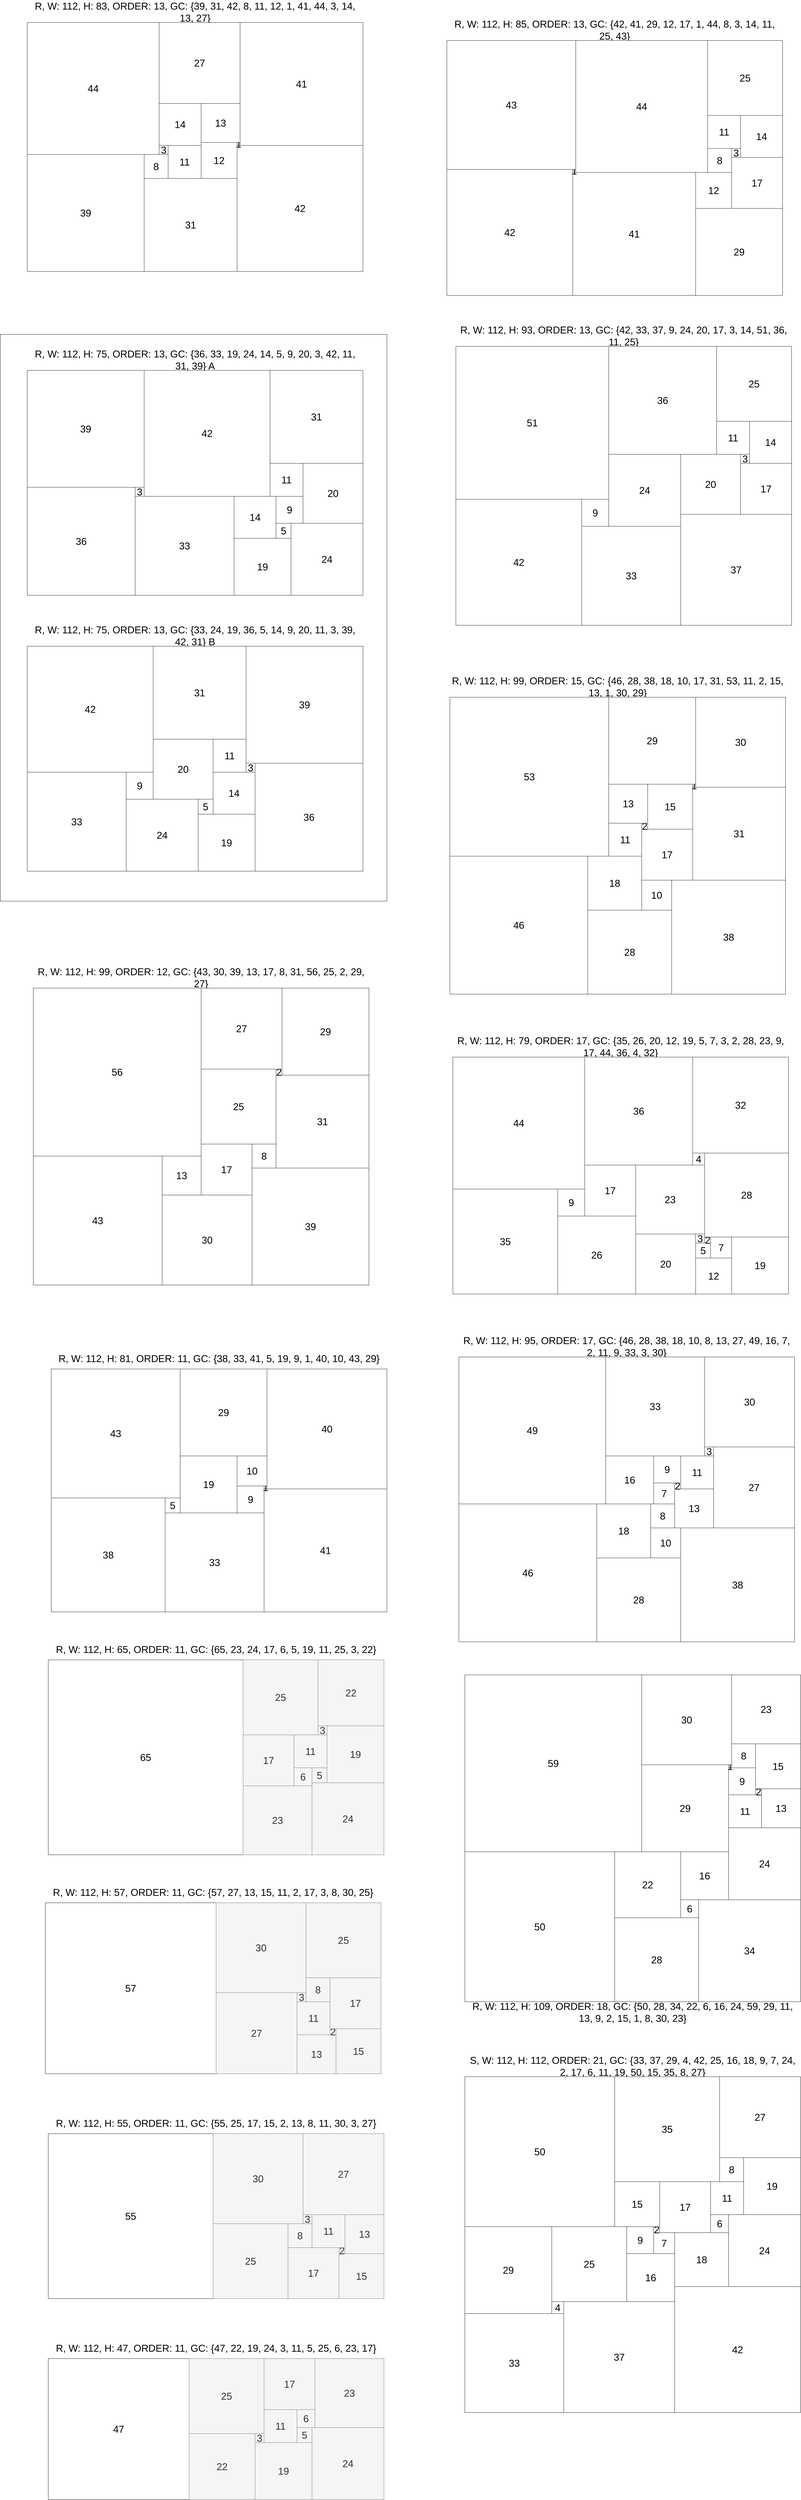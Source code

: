 <mxfile version="21.2.1" type="device">
  <diagram name="Page-1" id="H1nZVYqxkzLZFgEqRADx">
    <mxGraphModel dx="-5260" dy="31300" grid="1" gridSize="10" guides="1" tooltips="1" connect="1" arrows="1" fold="1" page="1" pageScale="1" pageWidth="850" pageHeight="1100" math="0" shadow="0">
      <root>
        <mxCell id="0" />
        <mxCell id="1" parent="0" />
        <mxCell id="AsBp8XiL8Dx4Y6rQVwFH-1273" value="R, W: 112, H: 47, ORDER: 11, GC: {47, 22, 19, 24, 3, 11, 5, 25, 6, 23, 17} " style="text;html=1;strokeColor=none;fillColor=none;align=center;verticalAlign=middle;whiteSpace=wrap;rounded=0;fontSize=33;flipV=1;" parent="1" vertex="1">
          <mxGeometry x="25780" y="-1050" width="1120" height="30" as="geometry" />
        </mxCell>
        <mxCell id="AsBp8XiL8Dx4Y6rQVwFH-1381" value="R, W: 112, H: 55, ORDER: 11, GC: {55, 25, 17, 15, 2, 13, 8, 11, 30, 3, 27} " style="text;html=1;strokeColor=none;fillColor=none;align=center;verticalAlign=middle;whiteSpace=wrap;rounded=0;fontSize=33;flipV=1;" parent="1" vertex="1">
          <mxGeometry x="25780" y="-1800" width="1120" height="30" as="geometry" />
        </mxCell>
        <mxCell id="AsBp8XiL8Dx4Y6rQVwFH-1489" value="R, W: 112, H: 57, ORDER: 11, GC: {57, 27, 13, 15, 11, 2, 17, 3, 8, 30, 25} " style="text;html=1;strokeColor=none;fillColor=none;align=center;verticalAlign=middle;whiteSpace=wrap;rounded=0;fontSize=33;flipV=1;" parent="1" vertex="1">
          <mxGeometry x="25770" y="-2570" width="1120" height="30" as="geometry" />
        </mxCell>
        <mxCell id="AsBp8XiL8Dx4Y6rQVwFH-1573" value="R, W: 112, H: 65, ORDER: 11, GC: {65, 23, 24, 17, 6, 5, 19, 11, 25, 3, 22} " style="text;html=1;strokeColor=none;fillColor=none;align=center;verticalAlign=middle;whiteSpace=wrap;rounded=0;fontSize=33;flipV=1;" parent="1" vertex="1">
          <mxGeometry x="25780" y="-3380" width="1120" height="30" as="geometry" />
        </mxCell>
        <mxCell id="AsBp8XiL8Dx4Y6rQVwFH-1609" value="R, W: 112, H: 81, ORDER: 11, GC: {38, 33, 41, 5, 19, 9, 1, 40, 10, 43, 29} " style="text;html=1;strokeColor=none;fillColor=none;align=center;verticalAlign=middle;whiteSpace=wrap;rounded=0;fontSize=33;flipV=1;" parent="1" vertex="1">
          <mxGeometry x="25790" y="-4350" width="1120" height="30" as="geometry" />
        </mxCell>
        <mxCell id="AsBp8XiL8Dx4Y6rQVwFH-1891" value="R, W: 112, H: 99, ORDER: 12, GC: {43, 30, 39, 13, 17, 8, 31, 56, 25, 2, 29, 27} " style="text;html=1;strokeColor=none;fillColor=none;align=center;verticalAlign=middle;whiteSpace=wrap;rounded=0;fontSize=33;flipV=1;" parent="1" vertex="1">
          <mxGeometry x="25730" y="-5620" width="1120" height="30" as="geometry" />
        </mxCell>
        <mxCell id="AsBp8XiL8Dx4Y6rQVwFH-2489" value="R, W: 112, H: 75, ORDER: 13, GC: {33, 24, 19, 36, 5, 14, 9, 20, 11, 3, 39, 42, 31} B" style="text;html=1;strokeColor=none;fillColor=none;align=center;verticalAlign=middle;whiteSpace=wrap;rounded=0;fontSize=33;flipV=1;" parent="1" vertex="1">
          <mxGeometry x="25710" y="-6760" width="1120" height="30" as="geometry" />
        </mxCell>
        <mxCell id="AsBp8XiL8Dx4Y6rQVwFH-2517" value="R, W: 112, H: 75, ORDER: 13, GC: {36, 33, 19, 24, 14, 5, 9, 20, 3, 42, 11, 31, 39} A" style="text;html=1;strokeColor=none;fillColor=none;align=center;verticalAlign=middle;whiteSpace=wrap;rounded=0;fontSize=33;flipV=1;" parent="1" vertex="1">
          <mxGeometry x="25710" y="-7680" width="1120" height="30" as="geometry" />
        </mxCell>
        <mxCell id="AsBp8XiL8Dx4Y6rQVwFH-2573" value="R, W: 112, H: 83, ORDER: 13, GC: {39, 31, 42, 8, 11, 12, 1, 41, 44, 3, 14, 13, 27} " style="text;html=1;strokeColor=none;fillColor=none;align=center;verticalAlign=middle;whiteSpace=wrap;rounded=0;fontSize=33;flipV=1;" parent="1" vertex="1">
          <mxGeometry x="25710" y="-8840" width="1120" height="30" as="geometry" />
        </mxCell>
        <mxCell id="AsBp8XiL8Dx4Y6rQVwFH-2657" value="R, W: 112, H: 85, ORDER: 13, GC: {42, 41, 29, 12, 17, 1, 44, 8, 3, 14, 11, 25, 43} " style="text;html=1;strokeColor=none;fillColor=none;align=center;verticalAlign=middle;whiteSpace=wrap;rounded=0;fontSize=33;flipV=1;" parent="1" vertex="1">
          <mxGeometry x="27110" y="-8780" width="1120" height="30" as="geometry" />
        </mxCell>
        <mxCell id="AsBp8XiL8Dx4Y6rQVwFH-2713" value="R, W: 112, H: 93, ORDER: 13, GC: {42, 33, 37, 9, 24, 20, 17, 3, 14, 51, 36, 11, 25} " style="text;html=1;strokeColor=none;fillColor=none;align=center;verticalAlign=middle;whiteSpace=wrap;rounded=0;fontSize=33;flipV=1;" parent="1" vertex="1">
          <mxGeometry x="27140" y="-7760" width="1120" height="30" as="geometry" />
        </mxCell>
        <mxCell id="AsBp8XiL8Dx4Y6rQVwFH-3601" value="R, W: 112, H: 99, ORDER: 15, GC: {46, 28, 38, 18, 10, 17, 31, 53, 11, 2, 15, 13, 1, 30, 29} " style="text;html=1;strokeColor=none;fillColor=none;align=center;verticalAlign=middle;whiteSpace=wrap;rounded=0;fontSize=33;flipV=1;" parent="1" vertex="1">
          <mxGeometry x="27120" y="-6590" width="1120" height="30" as="geometry" />
        </mxCell>
        <mxCell id="AsBp8XiL8Dx4Y6rQVwFH-5825" value="R, W: 112, H: 79, ORDER: 17, GC: {35, 26, 20, 12, 19, 5, 7, 3, 2, 28, 23, 9, 17, 44, 36, 4, 32} " style="text;html=1;strokeColor=none;fillColor=none;align=center;verticalAlign=middle;whiteSpace=wrap;rounded=0;fontSize=33;flipV=1;" parent="1" vertex="1">
          <mxGeometry x="27130" y="-5390" width="1120" height="30" as="geometry" />
        </mxCell>
        <mxCell id="AsBp8XiL8Dx4Y6rQVwFH-5897" value="R, W: 112, H: 95, ORDER: 17, GC: {46, 28, 38, 18, 10, 8, 13, 27, 49, 16, 7, 2, 11, 9, 33, 3, 30} " style="text;html=1;strokeColor=none;fillColor=none;align=center;verticalAlign=middle;whiteSpace=wrap;rounded=0;fontSize=33;flipV=1;" parent="1" vertex="1">
          <mxGeometry x="27150" y="-4390" width="1120" height="30" as="geometry" />
        </mxCell>
        <mxCell id="AsBp8XiL8Dx4Y6rQVwFH-22779" value="S, W: 112, H: 112, ORDER: 21, GC: {33, 37, 29, 4, 42, 25, 16, 18, 9, 7, 24, 2, 17, 6, 11, 19, 50, 15, 35, 8, 27} " style="text;html=1;strokeColor=none;fillColor=none;align=center;verticalAlign=middle;whiteSpace=wrap;rounded=0;fontSize=33;flipV=1;" parent="1" vertex="1">
          <mxGeometry x="27170" y="-1990" width="1120" height="30" as="geometry" />
        </mxCell>
        <mxCell id="ea-bZZUWoCOGceE9sefl-1" value="" style="group;fontSize=33;flipV=1;" parent="1" vertex="1" connectable="0">
          <mxGeometry x="27170" y="-1940" width="1120" height="1120" as="geometry" />
        </mxCell>
        <mxCell id="761dnnyQ54j-Cl0NHfQN-22780" value="33" style="rounded=0;whiteSpace=wrap;html=1;fontSize=33;" parent="ea-bZZUWoCOGceE9sefl-1" vertex="1">
          <mxGeometry y="790" width="330" height="330" as="geometry" />
        </mxCell>
        <mxCell id="761dnnyQ54j-Cl0NHfQN-22781" value="37" style="rounded=0;whiteSpace=wrap;html=1;fontSize=33;" parent="ea-bZZUWoCOGceE9sefl-1" vertex="1">
          <mxGeometry x="330" y="750" width="370" height="370" as="geometry" />
        </mxCell>
        <mxCell id="761dnnyQ54j-Cl0NHfQN-22782" value="29" style="rounded=0;whiteSpace=wrap;html=1;fontSize=33;" parent="ea-bZZUWoCOGceE9sefl-1" vertex="1">
          <mxGeometry y="500" width="290" height="290" as="geometry" />
        </mxCell>
        <mxCell id="761dnnyQ54j-Cl0NHfQN-22783" value="4" style="rounded=0;whiteSpace=wrap;html=1;fontSize=33;" parent="ea-bZZUWoCOGceE9sefl-1" vertex="1">
          <mxGeometry x="290" y="750" width="40" height="40" as="geometry" />
        </mxCell>
        <mxCell id="761dnnyQ54j-Cl0NHfQN-22784" value="42" style="rounded=0;whiteSpace=wrap;html=1;fontSize=33;" parent="ea-bZZUWoCOGceE9sefl-1" vertex="1">
          <mxGeometry x="700" y="700" width="420" height="420" as="geometry" />
        </mxCell>
        <mxCell id="761dnnyQ54j-Cl0NHfQN-22785" value="25" style="rounded=0;whiteSpace=wrap;html=1;fontSize=33;" parent="ea-bZZUWoCOGceE9sefl-1" vertex="1">
          <mxGeometry x="290" y="500" width="250" height="250" as="geometry" />
        </mxCell>
        <mxCell id="761dnnyQ54j-Cl0NHfQN-22786" value="16" style="rounded=0;whiteSpace=wrap;html=1;fontSize=33;" parent="ea-bZZUWoCOGceE9sefl-1" vertex="1">
          <mxGeometry x="540" y="590" width="160" height="160" as="geometry" />
        </mxCell>
        <mxCell id="761dnnyQ54j-Cl0NHfQN-22787" value="18" style="rounded=0;whiteSpace=wrap;html=1;fontSize=33;" parent="ea-bZZUWoCOGceE9sefl-1" vertex="1">
          <mxGeometry x="700" y="520" width="180" height="180" as="geometry" />
        </mxCell>
        <mxCell id="761dnnyQ54j-Cl0NHfQN-22788" value="9" style="rounded=0;whiteSpace=wrap;html=1;fontSize=33;" parent="ea-bZZUWoCOGceE9sefl-1" vertex="1">
          <mxGeometry x="540" y="500" width="90" height="90" as="geometry" />
        </mxCell>
        <mxCell id="761dnnyQ54j-Cl0NHfQN-22789" value="7" style="rounded=0;whiteSpace=wrap;html=1;fontSize=33;" parent="ea-bZZUWoCOGceE9sefl-1" vertex="1">
          <mxGeometry x="630" y="520" width="70" height="70" as="geometry" />
        </mxCell>
        <mxCell id="761dnnyQ54j-Cl0NHfQN-22790" value="24" style="rounded=0;whiteSpace=wrap;html=1;fontSize=33;" parent="ea-bZZUWoCOGceE9sefl-1" vertex="1">
          <mxGeometry x="880" y="460" width="240" height="240" as="geometry" />
        </mxCell>
        <mxCell id="761dnnyQ54j-Cl0NHfQN-22791" value="2" style="rounded=0;whiteSpace=wrap;html=1;fontSize=33;" parent="ea-bZZUWoCOGceE9sefl-1" vertex="1">
          <mxGeometry x="630" y="500" width="20" height="20" as="geometry" />
        </mxCell>
        <mxCell id="761dnnyQ54j-Cl0NHfQN-22792" value="17" style="rounded=0;whiteSpace=wrap;html=1;fontSize=33;" parent="ea-bZZUWoCOGceE9sefl-1" vertex="1">
          <mxGeometry x="650" y="350" width="170" height="170" as="geometry" />
        </mxCell>
        <mxCell id="761dnnyQ54j-Cl0NHfQN-22793" value="6" style="rounded=0;whiteSpace=wrap;html=1;fontSize=33;" parent="ea-bZZUWoCOGceE9sefl-1" vertex="1">
          <mxGeometry x="820" y="460" width="60" height="60" as="geometry" />
        </mxCell>
        <mxCell id="761dnnyQ54j-Cl0NHfQN-22794" value="11" style="rounded=0;whiteSpace=wrap;html=1;fontSize=33;" parent="ea-bZZUWoCOGceE9sefl-1" vertex="1">
          <mxGeometry x="820" y="350" width="110" height="110" as="geometry" />
        </mxCell>
        <mxCell id="761dnnyQ54j-Cl0NHfQN-22795" value="19" style="rounded=0;whiteSpace=wrap;html=1;fontSize=33;" parent="ea-bZZUWoCOGceE9sefl-1" vertex="1">
          <mxGeometry x="930" y="270" width="190" height="190" as="geometry" />
        </mxCell>
        <mxCell id="761dnnyQ54j-Cl0NHfQN-22796" value="50" style="rounded=0;whiteSpace=wrap;html=1;fontSize=33;" parent="ea-bZZUWoCOGceE9sefl-1" vertex="1">
          <mxGeometry width="500" height="500" as="geometry" />
        </mxCell>
        <mxCell id="761dnnyQ54j-Cl0NHfQN-22797" value="15" style="rounded=0;whiteSpace=wrap;html=1;fontSize=33;" parent="ea-bZZUWoCOGceE9sefl-1" vertex="1">
          <mxGeometry x="500" y="350" width="150" height="150" as="geometry" />
        </mxCell>
        <mxCell id="761dnnyQ54j-Cl0NHfQN-22798" value="35" style="rounded=0;whiteSpace=wrap;html=1;fontSize=33;" parent="ea-bZZUWoCOGceE9sefl-1" vertex="1">
          <mxGeometry x="500" width="350" height="350" as="geometry" />
        </mxCell>
        <mxCell id="761dnnyQ54j-Cl0NHfQN-22799" value="8" style="rounded=0;whiteSpace=wrap;html=1;fontSize=33;" parent="ea-bZZUWoCOGceE9sefl-1" vertex="1">
          <mxGeometry x="850" y="270" width="80" height="80" as="geometry" />
        </mxCell>
        <mxCell id="761dnnyQ54j-Cl0NHfQN-22800" value="27" style="rounded=0;whiteSpace=wrap;html=1;fontSize=33;" parent="ea-bZZUWoCOGceE9sefl-1" vertex="1">
          <mxGeometry x="850" width="270" height="270" as="geometry" />
        </mxCell>
        <mxCell id="ea-bZZUWoCOGceE9sefl-2" value="" style="group;fontSize=33;flipV=1;" parent="1" vertex="1" connectable="0">
          <mxGeometry x="27170" y="-3280" width="1120" height="1140" as="geometry" />
        </mxCell>
        <mxCell id="AsBp8XiL8Dx4Y6rQVwFH-7439" value="R, W: 112, H: 109, ORDER: 18, GC: {50, 28, 34, 22, 6, 16, 24, 59, 29, 11, 13, 9, 2, 15, 1, 8, 30, 23} " style="text;html=1;strokeColor=none;fillColor=none;align=center;verticalAlign=middle;whiteSpace=wrap;rounded=0;fontSize=33;" parent="ea-bZZUWoCOGceE9sefl-2" vertex="1">
          <mxGeometry y="1110" width="1120" height="30" as="geometry" />
        </mxCell>
        <mxCell id="761dnnyQ54j-Cl0NHfQN-7440" value="50" style="rounded=0;whiteSpace=wrap;html=1;fontSize=33;" parent="ea-bZZUWoCOGceE9sefl-2" vertex="1">
          <mxGeometry y="590" width="500" height="500" as="geometry" />
        </mxCell>
        <mxCell id="761dnnyQ54j-Cl0NHfQN-7441" value="28" style="rounded=0;whiteSpace=wrap;html=1;fontSize=33;" parent="ea-bZZUWoCOGceE9sefl-2" vertex="1">
          <mxGeometry x="500" y="810" width="280" height="280" as="geometry" />
        </mxCell>
        <mxCell id="761dnnyQ54j-Cl0NHfQN-7442" value="34" style="rounded=0;whiteSpace=wrap;html=1;fontSize=33;" parent="ea-bZZUWoCOGceE9sefl-2" vertex="1">
          <mxGeometry x="780" y="750" width="340" height="340" as="geometry" />
        </mxCell>
        <mxCell id="761dnnyQ54j-Cl0NHfQN-7443" value="22" style="rounded=0;whiteSpace=wrap;html=1;fontSize=33;" parent="ea-bZZUWoCOGceE9sefl-2" vertex="1">
          <mxGeometry x="500" y="590" width="220" height="220" as="geometry" />
        </mxCell>
        <mxCell id="761dnnyQ54j-Cl0NHfQN-7444" value="6" style="rounded=0;whiteSpace=wrap;html=1;fontSize=33;" parent="ea-bZZUWoCOGceE9sefl-2" vertex="1">
          <mxGeometry x="720" y="750" width="60" height="60" as="geometry" />
        </mxCell>
        <mxCell id="761dnnyQ54j-Cl0NHfQN-7445" value="16" style="rounded=0;whiteSpace=wrap;html=1;fontSize=33;" parent="ea-bZZUWoCOGceE9sefl-2" vertex="1">
          <mxGeometry x="720" y="590" width="160" height="160" as="geometry" />
        </mxCell>
        <mxCell id="761dnnyQ54j-Cl0NHfQN-7446" value="24" style="rounded=0;whiteSpace=wrap;html=1;fontSize=33;" parent="ea-bZZUWoCOGceE9sefl-2" vertex="1">
          <mxGeometry x="880" y="510" width="240" height="240" as="geometry" />
        </mxCell>
        <mxCell id="761dnnyQ54j-Cl0NHfQN-7447" value="59" style="rounded=0;whiteSpace=wrap;html=1;fontSize=33;" parent="ea-bZZUWoCOGceE9sefl-2" vertex="1">
          <mxGeometry width="590" height="590" as="geometry" />
        </mxCell>
        <mxCell id="761dnnyQ54j-Cl0NHfQN-7448" value="29" style="rounded=0;whiteSpace=wrap;html=1;fontSize=33;" parent="ea-bZZUWoCOGceE9sefl-2" vertex="1">
          <mxGeometry x="590" y="300" width="290" height="290" as="geometry" />
        </mxCell>
        <mxCell id="761dnnyQ54j-Cl0NHfQN-7449" value="11" style="rounded=0;whiteSpace=wrap;html=1;fontSize=33;" parent="ea-bZZUWoCOGceE9sefl-2" vertex="1">
          <mxGeometry x="880" y="400" width="110" height="110" as="geometry" />
        </mxCell>
        <mxCell id="761dnnyQ54j-Cl0NHfQN-7450" value="13" style="rounded=0;whiteSpace=wrap;html=1;fontSize=33;" parent="ea-bZZUWoCOGceE9sefl-2" vertex="1">
          <mxGeometry x="990" y="380" width="130" height="130" as="geometry" />
        </mxCell>
        <mxCell id="761dnnyQ54j-Cl0NHfQN-7451" value="9" style="rounded=0;whiteSpace=wrap;html=1;fontSize=33;" parent="ea-bZZUWoCOGceE9sefl-2" vertex="1">
          <mxGeometry x="880" y="310" width="90" height="90" as="geometry" />
        </mxCell>
        <mxCell id="761dnnyQ54j-Cl0NHfQN-7452" value="2" style="rounded=0;whiteSpace=wrap;html=1;fontSize=33;" parent="ea-bZZUWoCOGceE9sefl-2" vertex="1">
          <mxGeometry x="970" y="380" width="20" height="20" as="geometry" />
        </mxCell>
        <mxCell id="761dnnyQ54j-Cl0NHfQN-7453" value="15" style="rounded=0;whiteSpace=wrap;html=1;fontSize=33;" parent="ea-bZZUWoCOGceE9sefl-2" vertex="1">
          <mxGeometry x="970" y="230" width="150" height="150" as="geometry" />
        </mxCell>
        <mxCell id="761dnnyQ54j-Cl0NHfQN-7454" value="1" style="rounded=0;whiteSpace=wrap;html=1;fontSize=33;" parent="ea-bZZUWoCOGceE9sefl-2" vertex="1">
          <mxGeometry x="880" y="300" width="10" height="10" as="geometry" />
        </mxCell>
        <mxCell id="761dnnyQ54j-Cl0NHfQN-7455" value="8" style="rounded=0;whiteSpace=wrap;html=1;fontSize=33;" parent="ea-bZZUWoCOGceE9sefl-2" vertex="1">
          <mxGeometry x="890" y="230" width="80" height="80" as="geometry" />
        </mxCell>
        <mxCell id="761dnnyQ54j-Cl0NHfQN-7456" value="30" style="rounded=0;whiteSpace=wrap;html=1;fontSize=33;" parent="ea-bZZUWoCOGceE9sefl-2" vertex="1">
          <mxGeometry x="590" width="300" height="300" as="geometry" />
        </mxCell>
        <mxCell id="761dnnyQ54j-Cl0NHfQN-7457" value="23" style="rounded=0;whiteSpace=wrap;html=1;fontSize=33;" parent="ea-bZZUWoCOGceE9sefl-2" vertex="1">
          <mxGeometry x="890" width="230" height="230" as="geometry" />
        </mxCell>
        <mxCell id="ea-bZZUWoCOGceE9sefl-3" value="" style="group;fontSize=33;flipV=1;" parent="1" vertex="1" connectable="0">
          <mxGeometry x="27150" y="-4340" width="1120" height="950" as="geometry" />
        </mxCell>
        <mxCell id="761dnnyQ54j-Cl0NHfQN-5898" value="46" style="rounded=0;whiteSpace=wrap;html=1;fontSize=33;" parent="ea-bZZUWoCOGceE9sefl-3" vertex="1">
          <mxGeometry y="490" width="460" height="460" as="geometry" />
        </mxCell>
        <mxCell id="761dnnyQ54j-Cl0NHfQN-5899" value="28" style="rounded=0;whiteSpace=wrap;html=1;fontSize=33;" parent="ea-bZZUWoCOGceE9sefl-3" vertex="1">
          <mxGeometry x="460" y="670" width="280" height="280" as="geometry" />
        </mxCell>
        <mxCell id="761dnnyQ54j-Cl0NHfQN-5900" value="38" style="rounded=0;whiteSpace=wrap;html=1;fontSize=33;" parent="ea-bZZUWoCOGceE9sefl-3" vertex="1">
          <mxGeometry x="740" y="570" width="380" height="380" as="geometry" />
        </mxCell>
        <mxCell id="761dnnyQ54j-Cl0NHfQN-5901" value="18" style="rounded=0;whiteSpace=wrap;html=1;fontSize=33;" parent="ea-bZZUWoCOGceE9sefl-3" vertex="1">
          <mxGeometry x="460" y="490" width="180" height="180" as="geometry" />
        </mxCell>
        <mxCell id="761dnnyQ54j-Cl0NHfQN-5902" value="10" style="rounded=0;whiteSpace=wrap;html=1;fontSize=33;" parent="ea-bZZUWoCOGceE9sefl-3" vertex="1">
          <mxGeometry x="640" y="570" width="100" height="100" as="geometry" />
        </mxCell>
        <mxCell id="761dnnyQ54j-Cl0NHfQN-5903" value="8" style="rounded=0;whiteSpace=wrap;html=1;fontSize=33;" parent="ea-bZZUWoCOGceE9sefl-3" vertex="1">
          <mxGeometry x="640" y="490" width="80" height="80" as="geometry" />
        </mxCell>
        <mxCell id="761dnnyQ54j-Cl0NHfQN-5904" value="13" style="rounded=0;whiteSpace=wrap;html=1;fontSize=33;" parent="ea-bZZUWoCOGceE9sefl-3" vertex="1">
          <mxGeometry x="720" y="440" width="130" height="130" as="geometry" />
        </mxCell>
        <mxCell id="761dnnyQ54j-Cl0NHfQN-5905" value="27" style="rounded=0;whiteSpace=wrap;html=1;fontSize=33;" parent="ea-bZZUWoCOGceE9sefl-3" vertex="1">
          <mxGeometry x="850" y="300" width="270" height="270" as="geometry" />
        </mxCell>
        <mxCell id="761dnnyQ54j-Cl0NHfQN-5906" value="49" style="rounded=0;whiteSpace=wrap;html=1;fontSize=33;" parent="ea-bZZUWoCOGceE9sefl-3" vertex="1">
          <mxGeometry width="490" height="490" as="geometry" />
        </mxCell>
        <mxCell id="761dnnyQ54j-Cl0NHfQN-5907" value="16" style="rounded=0;whiteSpace=wrap;html=1;fontSize=33;" parent="ea-bZZUWoCOGceE9sefl-3" vertex="1">
          <mxGeometry x="490" y="330" width="160" height="160" as="geometry" />
        </mxCell>
        <mxCell id="761dnnyQ54j-Cl0NHfQN-5908" value="7" style="rounded=0;whiteSpace=wrap;html=1;fontSize=33;" parent="ea-bZZUWoCOGceE9sefl-3" vertex="1">
          <mxGeometry x="650" y="420" width="70" height="70" as="geometry" />
        </mxCell>
        <mxCell id="761dnnyQ54j-Cl0NHfQN-5909" value="2" style="rounded=0;whiteSpace=wrap;html=1;fontSize=33;" parent="ea-bZZUWoCOGceE9sefl-3" vertex="1">
          <mxGeometry x="720" y="420" width="20" height="20" as="geometry" />
        </mxCell>
        <mxCell id="761dnnyQ54j-Cl0NHfQN-5910" value="11" style="rounded=0;whiteSpace=wrap;html=1;fontSize=33;" parent="ea-bZZUWoCOGceE9sefl-3" vertex="1">
          <mxGeometry x="740" y="330" width="110" height="110" as="geometry" />
        </mxCell>
        <mxCell id="761dnnyQ54j-Cl0NHfQN-5911" value="9" style="rounded=0;whiteSpace=wrap;html=1;fontSize=33;" parent="ea-bZZUWoCOGceE9sefl-3" vertex="1">
          <mxGeometry x="650" y="330" width="90" height="90" as="geometry" />
        </mxCell>
        <mxCell id="761dnnyQ54j-Cl0NHfQN-5912" value="33" style="rounded=0;whiteSpace=wrap;html=1;fontSize=33;" parent="ea-bZZUWoCOGceE9sefl-3" vertex="1">
          <mxGeometry x="490" width="330" height="330" as="geometry" />
        </mxCell>
        <mxCell id="761dnnyQ54j-Cl0NHfQN-5913" value="3" style="rounded=0;whiteSpace=wrap;html=1;fontSize=33;" parent="ea-bZZUWoCOGceE9sefl-3" vertex="1">
          <mxGeometry x="820" y="300" width="30" height="30" as="geometry" />
        </mxCell>
        <mxCell id="761dnnyQ54j-Cl0NHfQN-5914" value="30" style="rounded=0;whiteSpace=wrap;html=1;fontSize=33;" parent="ea-bZZUWoCOGceE9sefl-3" vertex="1">
          <mxGeometry x="820" width="300" height="300" as="geometry" />
        </mxCell>
        <mxCell id="ea-bZZUWoCOGceE9sefl-4" value="" style="group;fontSize=33;flipV=1;" parent="1" vertex="1" connectable="0">
          <mxGeometry x="27130" y="-5340" width="1120" height="790" as="geometry" />
        </mxCell>
        <mxCell id="761dnnyQ54j-Cl0NHfQN-5826" value="35" style="rounded=0;whiteSpace=wrap;html=1;fontSize=33;" parent="ea-bZZUWoCOGceE9sefl-4" vertex="1">
          <mxGeometry y="440" width="350" height="350" as="geometry" />
        </mxCell>
        <mxCell id="761dnnyQ54j-Cl0NHfQN-5827" value="26" style="rounded=0;whiteSpace=wrap;html=1;fontSize=33;" parent="ea-bZZUWoCOGceE9sefl-4" vertex="1">
          <mxGeometry x="350" y="530" width="260" height="260" as="geometry" />
        </mxCell>
        <mxCell id="761dnnyQ54j-Cl0NHfQN-5828" value="20" style="rounded=0;whiteSpace=wrap;html=1;fontSize=33;" parent="ea-bZZUWoCOGceE9sefl-4" vertex="1">
          <mxGeometry x="610" y="590" width="200" height="200" as="geometry" />
        </mxCell>
        <mxCell id="761dnnyQ54j-Cl0NHfQN-5829" value="12" style="rounded=0;whiteSpace=wrap;html=1;fontSize=33;" parent="ea-bZZUWoCOGceE9sefl-4" vertex="1">
          <mxGeometry x="810" y="670" width="120" height="120" as="geometry" />
        </mxCell>
        <mxCell id="761dnnyQ54j-Cl0NHfQN-5830" value="19" style="rounded=0;whiteSpace=wrap;html=1;fontSize=33;" parent="ea-bZZUWoCOGceE9sefl-4" vertex="1">
          <mxGeometry x="930" y="600" width="190" height="190" as="geometry" />
        </mxCell>
        <mxCell id="761dnnyQ54j-Cl0NHfQN-5831" value="5" style="rounded=0;whiteSpace=wrap;html=1;fontSize=33;" parent="ea-bZZUWoCOGceE9sefl-4" vertex="1">
          <mxGeometry x="810" y="620" width="50" height="50" as="geometry" />
        </mxCell>
        <mxCell id="761dnnyQ54j-Cl0NHfQN-5832" value="7" style="rounded=0;whiteSpace=wrap;html=1;fontSize=33;" parent="ea-bZZUWoCOGceE9sefl-4" vertex="1">
          <mxGeometry x="860" y="600" width="70" height="70" as="geometry" />
        </mxCell>
        <mxCell id="761dnnyQ54j-Cl0NHfQN-5833" value="3" style="rounded=0;whiteSpace=wrap;html=1;fontSize=33;" parent="ea-bZZUWoCOGceE9sefl-4" vertex="1">
          <mxGeometry x="810" y="590" width="30" height="30" as="geometry" />
        </mxCell>
        <mxCell id="761dnnyQ54j-Cl0NHfQN-5834" value="2" style="rounded=0;whiteSpace=wrap;html=1;fontSize=33;" parent="ea-bZZUWoCOGceE9sefl-4" vertex="1">
          <mxGeometry x="840" y="600" width="20" height="20" as="geometry" />
        </mxCell>
        <mxCell id="761dnnyQ54j-Cl0NHfQN-5835" value="28" style="rounded=0;whiteSpace=wrap;html=1;fontSize=33;" parent="ea-bZZUWoCOGceE9sefl-4" vertex="1">
          <mxGeometry x="840" y="320" width="280" height="280" as="geometry" />
        </mxCell>
        <mxCell id="761dnnyQ54j-Cl0NHfQN-5836" value="23" style="rounded=0;whiteSpace=wrap;html=1;fontSize=33;" parent="ea-bZZUWoCOGceE9sefl-4" vertex="1">
          <mxGeometry x="610" y="360" width="230" height="230" as="geometry" />
        </mxCell>
        <mxCell id="761dnnyQ54j-Cl0NHfQN-5837" value="9" style="rounded=0;whiteSpace=wrap;html=1;fontSize=33;" parent="ea-bZZUWoCOGceE9sefl-4" vertex="1">
          <mxGeometry x="350" y="440" width="90" height="90" as="geometry" />
        </mxCell>
        <mxCell id="761dnnyQ54j-Cl0NHfQN-5838" value="17" style="rounded=0;whiteSpace=wrap;html=1;fontSize=33;" parent="ea-bZZUWoCOGceE9sefl-4" vertex="1">
          <mxGeometry x="440" y="360" width="170" height="170" as="geometry" />
        </mxCell>
        <mxCell id="761dnnyQ54j-Cl0NHfQN-5839" value="44" style="rounded=0;whiteSpace=wrap;html=1;fontSize=33;" parent="ea-bZZUWoCOGceE9sefl-4" vertex="1">
          <mxGeometry width="440" height="440" as="geometry" />
        </mxCell>
        <mxCell id="761dnnyQ54j-Cl0NHfQN-5840" value="36" style="rounded=0;whiteSpace=wrap;html=1;fontSize=33;" parent="ea-bZZUWoCOGceE9sefl-4" vertex="1">
          <mxGeometry x="440" width="360" height="360" as="geometry" />
        </mxCell>
        <mxCell id="761dnnyQ54j-Cl0NHfQN-5841" value="4" style="rounded=0;whiteSpace=wrap;html=1;fontSize=33;" parent="ea-bZZUWoCOGceE9sefl-4" vertex="1">
          <mxGeometry x="800" y="320" width="40" height="40" as="geometry" />
        </mxCell>
        <mxCell id="761dnnyQ54j-Cl0NHfQN-5842" value="32" style="rounded=0;whiteSpace=wrap;html=1;fontSize=33;" parent="ea-bZZUWoCOGceE9sefl-4" vertex="1">
          <mxGeometry x="800" width="320" height="320" as="geometry" />
        </mxCell>
        <mxCell id="ea-bZZUWoCOGceE9sefl-5" value="" style="group;fontSize=33;flipV=1;" parent="1" vertex="1" connectable="0">
          <mxGeometry x="27120" y="-6540" width="1120" height="990" as="geometry" />
        </mxCell>
        <mxCell id="761dnnyQ54j-Cl0NHfQN-3602" value="46" style="rounded=0;whiteSpace=wrap;html=1;fontSize=33;" parent="ea-bZZUWoCOGceE9sefl-5" vertex="1">
          <mxGeometry y="530" width="460" height="460" as="geometry" />
        </mxCell>
        <mxCell id="761dnnyQ54j-Cl0NHfQN-3603" value="28" style="rounded=0;whiteSpace=wrap;html=1;fontSize=33;" parent="ea-bZZUWoCOGceE9sefl-5" vertex="1">
          <mxGeometry x="460" y="710" width="280" height="280" as="geometry" />
        </mxCell>
        <mxCell id="761dnnyQ54j-Cl0NHfQN-3604" value="38" style="rounded=0;whiteSpace=wrap;html=1;fontSize=33;" parent="ea-bZZUWoCOGceE9sefl-5" vertex="1">
          <mxGeometry x="740" y="610" width="380" height="380" as="geometry" />
        </mxCell>
        <mxCell id="761dnnyQ54j-Cl0NHfQN-3605" value="18" style="rounded=0;whiteSpace=wrap;html=1;fontSize=33;" parent="ea-bZZUWoCOGceE9sefl-5" vertex="1">
          <mxGeometry x="460" y="530" width="180" height="180" as="geometry" />
        </mxCell>
        <mxCell id="761dnnyQ54j-Cl0NHfQN-3606" value="10" style="rounded=0;whiteSpace=wrap;html=1;fontSize=33;" parent="ea-bZZUWoCOGceE9sefl-5" vertex="1">
          <mxGeometry x="640" y="610" width="100" height="100" as="geometry" />
        </mxCell>
        <mxCell id="761dnnyQ54j-Cl0NHfQN-3607" value="17" style="rounded=0;whiteSpace=wrap;html=1;fontSize=33;" parent="ea-bZZUWoCOGceE9sefl-5" vertex="1">
          <mxGeometry x="640" y="440" width="170" height="170" as="geometry" />
        </mxCell>
        <mxCell id="761dnnyQ54j-Cl0NHfQN-3608" value="31" style="rounded=0;whiteSpace=wrap;html=1;fontSize=33;" parent="ea-bZZUWoCOGceE9sefl-5" vertex="1">
          <mxGeometry x="810" y="300" width="310" height="310" as="geometry" />
        </mxCell>
        <mxCell id="761dnnyQ54j-Cl0NHfQN-3609" value="53" style="rounded=0;whiteSpace=wrap;html=1;fontSize=33;" parent="ea-bZZUWoCOGceE9sefl-5" vertex="1">
          <mxGeometry width="530" height="530" as="geometry" />
        </mxCell>
        <mxCell id="761dnnyQ54j-Cl0NHfQN-3610" value="11" style="rounded=0;whiteSpace=wrap;html=1;fontSize=33;" parent="ea-bZZUWoCOGceE9sefl-5" vertex="1">
          <mxGeometry x="530" y="420" width="110" height="110" as="geometry" />
        </mxCell>
        <mxCell id="761dnnyQ54j-Cl0NHfQN-3611" value="2" style="rounded=0;whiteSpace=wrap;html=1;fontSize=33;" parent="ea-bZZUWoCOGceE9sefl-5" vertex="1">
          <mxGeometry x="640" y="420" width="20" height="20" as="geometry" />
        </mxCell>
        <mxCell id="761dnnyQ54j-Cl0NHfQN-3612" value="15" style="rounded=0;whiteSpace=wrap;html=1;fontSize=33;" parent="ea-bZZUWoCOGceE9sefl-5" vertex="1">
          <mxGeometry x="660" y="290" width="150" height="150" as="geometry" />
        </mxCell>
        <mxCell id="761dnnyQ54j-Cl0NHfQN-3613" value="13" style="rounded=0;whiteSpace=wrap;html=1;fontSize=33;" parent="ea-bZZUWoCOGceE9sefl-5" vertex="1">
          <mxGeometry x="530" y="290" width="130" height="130" as="geometry" />
        </mxCell>
        <mxCell id="761dnnyQ54j-Cl0NHfQN-3614" value="1" style="rounded=0;whiteSpace=wrap;html=1;fontSize=33;" parent="ea-bZZUWoCOGceE9sefl-5" vertex="1">
          <mxGeometry x="810" y="290" width="10" height="10" as="geometry" />
        </mxCell>
        <mxCell id="761dnnyQ54j-Cl0NHfQN-3615" value="30" style="rounded=0;whiteSpace=wrap;html=1;fontSize=33;" parent="ea-bZZUWoCOGceE9sefl-5" vertex="1">
          <mxGeometry x="820" width="300" height="300" as="geometry" />
        </mxCell>
        <mxCell id="761dnnyQ54j-Cl0NHfQN-3616" value="29" style="rounded=0;whiteSpace=wrap;html=1;fontSize=33;" parent="ea-bZZUWoCOGceE9sefl-5" vertex="1">
          <mxGeometry x="530" width="290" height="290" as="geometry" />
        </mxCell>
        <mxCell id="ea-bZZUWoCOGceE9sefl-6" value="" style="group;fontSize=33;flipV=1;" parent="1" vertex="1" connectable="0">
          <mxGeometry x="27140" y="-7710" width="1120" height="930" as="geometry" />
        </mxCell>
        <mxCell id="761dnnyQ54j-Cl0NHfQN-2714" value="42" style="rounded=0;whiteSpace=wrap;html=1;fontSize=33;" parent="ea-bZZUWoCOGceE9sefl-6" vertex="1">
          <mxGeometry y="510" width="420" height="420" as="geometry" />
        </mxCell>
        <mxCell id="761dnnyQ54j-Cl0NHfQN-2715" value="33" style="rounded=0;whiteSpace=wrap;html=1;fontSize=33;" parent="ea-bZZUWoCOGceE9sefl-6" vertex="1">
          <mxGeometry x="420" y="600" width="330" height="330" as="geometry" />
        </mxCell>
        <mxCell id="761dnnyQ54j-Cl0NHfQN-2716" value="37" style="rounded=0;whiteSpace=wrap;html=1;fontSize=33;" parent="ea-bZZUWoCOGceE9sefl-6" vertex="1">
          <mxGeometry x="750" y="560" width="370" height="370" as="geometry" />
        </mxCell>
        <mxCell id="761dnnyQ54j-Cl0NHfQN-2717" value="9" style="rounded=0;whiteSpace=wrap;html=1;fontSize=33;" parent="ea-bZZUWoCOGceE9sefl-6" vertex="1">
          <mxGeometry x="420" y="510" width="90" height="90" as="geometry" />
        </mxCell>
        <mxCell id="761dnnyQ54j-Cl0NHfQN-2718" value="24" style="rounded=0;whiteSpace=wrap;html=1;fontSize=33;" parent="ea-bZZUWoCOGceE9sefl-6" vertex="1">
          <mxGeometry x="510" y="360" width="240" height="240" as="geometry" />
        </mxCell>
        <mxCell id="761dnnyQ54j-Cl0NHfQN-2719" value="20" style="rounded=0;whiteSpace=wrap;html=1;fontSize=33;" parent="ea-bZZUWoCOGceE9sefl-6" vertex="1">
          <mxGeometry x="750" y="360" width="200" height="200" as="geometry" />
        </mxCell>
        <mxCell id="761dnnyQ54j-Cl0NHfQN-2720" value="17" style="rounded=0;whiteSpace=wrap;html=1;fontSize=33;" parent="ea-bZZUWoCOGceE9sefl-6" vertex="1">
          <mxGeometry x="950" y="390" width="170" height="170" as="geometry" />
        </mxCell>
        <mxCell id="761dnnyQ54j-Cl0NHfQN-2721" value="3" style="rounded=0;whiteSpace=wrap;html=1;fontSize=33;" parent="ea-bZZUWoCOGceE9sefl-6" vertex="1">
          <mxGeometry x="950" y="360" width="30" height="30" as="geometry" />
        </mxCell>
        <mxCell id="761dnnyQ54j-Cl0NHfQN-2722" value="14" style="rounded=0;whiteSpace=wrap;html=1;fontSize=33;" parent="ea-bZZUWoCOGceE9sefl-6" vertex="1">
          <mxGeometry x="980" y="250" width="140" height="140" as="geometry" />
        </mxCell>
        <mxCell id="761dnnyQ54j-Cl0NHfQN-2723" value="51" style="rounded=0;whiteSpace=wrap;html=1;fontSize=33;" parent="ea-bZZUWoCOGceE9sefl-6" vertex="1">
          <mxGeometry width="510" height="510" as="geometry" />
        </mxCell>
        <mxCell id="761dnnyQ54j-Cl0NHfQN-2724" value="36" style="rounded=0;whiteSpace=wrap;html=1;fontSize=33;" parent="ea-bZZUWoCOGceE9sefl-6" vertex="1">
          <mxGeometry x="510" width="360" height="360" as="geometry" />
        </mxCell>
        <mxCell id="761dnnyQ54j-Cl0NHfQN-2725" value="11" style="rounded=0;whiteSpace=wrap;html=1;fontSize=33;" parent="ea-bZZUWoCOGceE9sefl-6" vertex="1">
          <mxGeometry x="870" y="250" width="110" height="110" as="geometry" />
        </mxCell>
        <mxCell id="761dnnyQ54j-Cl0NHfQN-2726" value="25" style="rounded=0;whiteSpace=wrap;html=1;fontSize=33;" parent="ea-bZZUWoCOGceE9sefl-6" vertex="1">
          <mxGeometry x="870" width="250" height="250" as="geometry" />
        </mxCell>
        <mxCell id="ea-bZZUWoCOGceE9sefl-7" value="" style="group;fontSize=33;flipV=1;" parent="1" vertex="1" connectable="0">
          <mxGeometry x="27110" y="-8730" width="1120" height="850" as="geometry" />
        </mxCell>
        <mxCell id="761dnnyQ54j-Cl0NHfQN-2658" value="42" style="rounded=0;whiteSpace=wrap;html=1;fontSize=33;" parent="ea-bZZUWoCOGceE9sefl-7" vertex="1">
          <mxGeometry y="430" width="420" height="420" as="geometry" />
        </mxCell>
        <mxCell id="761dnnyQ54j-Cl0NHfQN-2659" value="41" style="rounded=0;whiteSpace=wrap;html=1;fontSize=33;" parent="ea-bZZUWoCOGceE9sefl-7" vertex="1">
          <mxGeometry x="420" y="440" width="410" height="410" as="geometry" />
        </mxCell>
        <mxCell id="761dnnyQ54j-Cl0NHfQN-2660" value="29" style="rounded=0;whiteSpace=wrap;html=1;fontSize=33;" parent="ea-bZZUWoCOGceE9sefl-7" vertex="1">
          <mxGeometry x="830" y="560" width="290" height="290" as="geometry" />
        </mxCell>
        <mxCell id="761dnnyQ54j-Cl0NHfQN-2661" value="12" style="rounded=0;whiteSpace=wrap;html=1;fontSize=33;" parent="ea-bZZUWoCOGceE9sefl-7" vertex="1">
          <mxGeometry x="830" y="440" width="120" height="120" as="geometry" />
        </mxCell>
        <mxCell id="761dnnyQ54j-Cl0NHfQN-2662" value="17" style="rounded=0;whiteSpace=wrap;html=1;fontSize=33;" parent="ea-bZZUWoCOGceE9sefl-7" vertex="1">
          <mxGeometry x="950" y="390" width="170" height="170" as="geometry" />
        </mxCell>
        <mxCell id="761dnnyQ54j-Cl0NHfQN-2663" value="1" style="rounded=0;whiteSpace=wrap;html=1;fontSize=33;" parent="ea-bZZUWoCOGceE9sefl-7" vertex="1">
          <mxGeometry x="420" y="430" width="10" height="10" as="geometry" />
        </mxCell>
        <mxCell id="761dnnyQ54j-Cl0NHfQN-2664" value="44" style="rounded=0;whiteSpace=wrap;html=1;fontSize=33;" parent="ea-bZZUWoCOGceE9sefl-7" vertex="1">
          <mxGeometry x="430" width="440" height="440" as="geometry" />
        </mxCell>
        <mxCell id="761dnnyQ54j-Cl0NHfQN-2665" value="8" style="rounded=0;whiteSpace=wrap;html=1;fontSize=33;" parent="ea-bZZUWoCOGceE9sefl-7" vertex="1">
          <mxGeometry x="870" y="360" width="80" height="80" as="geometry" />
        </mxCell>
        <mxCell id="761dnnyQ54j-Cl0NHfQN-2666" value="3" style="rounded=0;whiteSpace=wrap;html=1;fontSize=33;" parent="ea-bZZUWoCOGceE9sefl-7" vertex="1">
          <mxGeometry x="950" y="360" width="30" height="30" as="geometry" />
        </mxCell>
        <mxCell id="761dnnyQ54j-Cl0NHfQN-2667" value="14" style="rounded=0;whiteSpace=wrap;html=1;fontSize=33;" parent="ea-bZZUWoCOGceE9sefl-7" vertex="1">
          <mxGeometry x="980" y="250" width="140" height="140" as="geometry" />
        </mxCell>
        <mxCell id="761dnnyQ54j-Cl0NHfQN-2668" value="11" style="rounded=0;whiteSpace=wrap;html=1;fontSize=33;" parent="ea-bZZUWoCOGceE9sefl-7" vertex="1">
          <mxGeometry x="870" y="250" width="110" height="110" as="geometry" />
        </mxCell>
        <mxCell id="761dnnyQ54j-Cl0NHfQN-2669" value="25" style="rounded=0;whiteSpace=wrap;html=1;fontSize=33;" parent="ea-bZZUWoCOGceE9sefl-7" vertex="1">
          <mxGeometry x="870" width="250" height="250" as="geometry" />
        </mxCell>
        <mxCell id="761dnnyQ54j-Cl0NHfQN-2670" value="43" style="rounded=0;whiteSpace=wrap;html=1;fontSize=33;" parent="ea-bZZUWoCOGceE9sefl-7" vertex="1">
          <mxGeometry width="430" height="430" as="geometry" />
        </mxCell>
        <mxCell id="ea-bZZUWoCOGceE9sefl-8" value="" style="group;flipV=1;" parent="1" vertex="1" connectable="0">
          <mxGeometry x="25710" y="-8790" width="1120" height="830" as="geometry" />
        </mxCell>
        <mxCell id="761dnnyQ54j-Cl0NHfQN-2574" value="39" style="rounded=0;whiteSpace=wrap;html=1;fontSize=33;" parent="ea-bZZUWoCOGceE9sefl-8" vertex="1">
          <mxGeometry y="440" width="390" height="390" as="geometry" />
        </mxCell>
        <mxCell id="761dnnyQ54j-Cl0NHfQN-2575" value="31" style="rounded=0;whiteSpace=wrap;html=1;fontSize=33;" parent="ea-bZZUWoCOGceE9sefl-8" vertex="1">
          <mxGeometry x="390" y="520" width="310" height="310" as="geometry" />
        </mxCell>
        <mxCell id="761dnnyQ54j-Cl0NHfQN-2576" value="42" style="rounded=0;whiteSpace=wrap;html=1;fontSize=33;" parent="ea-bZZUWoCOGceE9sefl-8" vertex="1">
          <mxGeometry x="700" y="410" width="420" height="420" as="geometry" />
        </mxCell>
        <mxCell id="761dnnyQ54j-Cl0NHfQN-2577" value="8" style="rounded=0;whiteSpace=wrap;html=1;fontSize=33;" parent="ea-bZZUWoCOGceE9sefl-8" vertex="1">
          <mxGeometry x="390" y="440" width="80" height="80" as="geometry" />
        </mxCell>
        <mxCell id="761dnnyQ54j-Cl0NHfQN-2578" value="11" style="rounded=0;whiteSpace=wrap;html=1;fontSize=33;" parent="ea-bZZUWoCOGceE9sefl-8" vertex="1">
          <mxGeometry x="470" y="410" width="110" height="110" as="geometry" />
        </mxCell>
        <mxCell id="761dnnyQ54j-Cl0NHfQN-2579" value="12" style="rounded=0;whiteSpace=wrap;html=1;fontSize=33;" parent="ea-bZZUWoCOGceE9sefl-8" vertex="1">
          <mxGeometry x="580" y="400" width="120" height="120" as="geometry" />
        </mxCell>
        <mxCell id="761dnnyQ54j-Cl0NHfQN-2580" value="1" style="rounded=0;whiteSpace=wrap;html=1;fontSize=33;" parent="ea-bZZUWoCOGceE9sefl-8" vertex="1">
          <mxGeometry x="700" y="400" width="10" height="10" as="geometry" />
        </mxCell>
        <mxCell id="761dnnyQ54j-Cl0NHfQN-2581" value="41" style="rounded=0;whiteSpace=wrap;html=1;fontSize=33;" parent="ea-bZZUWoCOGceE9sefl-8" vertex="1">
          <mxGeometry x="710" width="410" height="410" as="geometry" />
        </mxCell>
        <mxCell id="761dnnyQ54j-Cl0NHfQN-2582" value="44" style="rounded=0;whiteSpace=wrap;html=1;fontSize=33;" parent="ea-bZZUWoCOGceE9sefl-8" vertex="1">
          <mxGeometry width="440" height="440" as="geometry" />
        </mxCell>
        <mxCell id="761dnnyQ54j-Cl0NHfQN-2583" value="3" style="rounded=0;whiteSpace=wrap;html=1;fontSize=33;" parent="ea-bZZUWoCOGceE9sefl-8" vertex="1">
          <mxGeometry x="440" y="410" width="30" height="30" as="geometry" />
        </mxCell>
        <mxCell id="761dnnyQ54j-Cl0NHfQN-2584" value="14" style="rounded=0;whiteSpace=wrap;html=1;fontSize=33;" parent="ea-bZZUWoCOGceE9sefl-8" vertex="1">
          <mxGeometry x="440" y="270" width="140" height="140" as="geometry" />
        </mxCell>
        <mxCell id="761dnnyQ54j-Cl0NHfQN-2585" value="13" style="rounded=0;whiteSpace=wrap;html=1;fontSize=33;" parent="ea-bZZUWoCOGceE9sefl-8" vertex="1">
          <mxGeometry x="580" y="270" width="130" height="130" as="geometry" />
        </mxCell>
        <mxCell id="761dnnyQ54j-Cl0NHfQN-2586" value="27" style="rounded=0;whiteSpace=wrap;html=1;fontSize=33;" parent="ea-bZZUWoCOGceE9sefl-8" vertex="1">
          <mxGeometry x="440" width="270" height="270" as="geometry" />
        </mxCell>
        <mxCell id="ea-bZZUWoCOGceE9sefl-9" value="" style="group;flipV=1;" parent="1" vertex="1" connectable="0">
          <mxGeometry x="25710" y="-7630" width="1120" height="750" as="geometry" />
        </mxCell>
        <mxCell id="761dnnyQ54j-Cl0NHfQN-2518" value="36" style="rounded=0;whiteSpace=wrap;html=1;fontSize=33;" parent="ea-bZZUWoCOGceE9sefl-9" vertex="1">
          <mxGeometry y="390" width="360" height="360" as="geometry" />
        </mxCell>
        <mxCell id="761dnnyQ54j-Cl0NHfQN-2519" value="33" style="rounded=0;whiteSpace=wrap;html=1;fontSize=33;" parent="ea-bZZUWoCOGceE9sefl-9" vertex="1">
          <mxGeometry x="360" y="420" width="330" height="330" as="geometry" />
        </mxCell>
        <mxCell id="761dnnyQ54j-Cl0NHfQN-2520" value="19" style="rounded=0;whiteSpace=wrap;html=1;fontSize=33;" parent="ea-bZZUWoCOGceE9sefl-9" vertex="1">
          <mxGeometry x="690" y="560" width="190" height="190" as="geometry" />
        </mxCell>
        <mxCell id="761dnnyQ54j-Cl0NHfQN-2521" value="24" style="rounded=0;whiteSpace=wrap;html=1;fontSize=33;" parent="ea-bZZUWoCOGceE9sefl-9" vertex="1">
          <mxGeometry x="880" y="510" width="240" height="240" as="geometry" />
        </mxCell>
        <mxCell id="761dnnyQ54j-Cl0NHfQN-2522" value="14" style="rounded=0;whiteSpace=wrap;html=1;fontSize=33;" parent="ea-bZZUWoCOGceE9sefl-9" vertex="1">
          <mxGeometry x="690" y="420" width="140" height="140" as="geometry" />
        </mxCell>
        <mxCell id="761dnnyQ54j-Cl0NHfQN-2523" value="5" style="rounded=0;whiteSpace=wrap;html=1;fontSize=33;" parent="ea-bZZUWoCOGceE9sefl-9" vertex="1">
          <mxGeometry x="830" y="510" width="50" height="50" as="geometry" />
        </mxCell>
        <mxCell id="761dnnyQ54j-Cl0NHfQN-2524" value="9" style="rounded=0;whiteSpace=wrap;html=1;fontSize=33;" parent="ea-bZZUWoCOGceE9sefl-9" vertex="1">
          <mxGeometry x="830" y="420" width="90" height="90" as="geometry" />
        </mxCell>
        <mxCell id="761dnnyQ54j-Cl0NHfQN-2525" value="20" style="rounded=0;whiteSpace=wrap;html=1;fontSize=33;" parent="ea-bZZUWoCOGceE9sefl-9" vertex="1">
          <mxGeometry x="920" y="310" width="200" height="200" as="geometry" />
        </mxCell>
        <mxCell id="761dnnyQ54j-Cl0NHfQN-2526" value="3" style="rounded=0;whiteSpace=wrap;html=1;fontSize=33;" parent="ea-bZZUWoCOGceE9sefl-9" vertex="1">
          <mxGeometry x="360" y="390" width="30" height="30" as="geometry" />
        </mxCell>
        <mxCell id="761dnnyQ54j-Cl0NHfQN-2527" value="42" style="rounded=0;whiteSpace=wrap;html=1;fontSize=33;" parent="ea-bZZUWoCOGceE9sefl-9" vertex="1">
          <mxGeometry x="390" width="420" height="420" as="geometry" />
        </mxCell>
        <mxCell id="761dnnyQ54j-Cl0NHfQN-2528" value="11" style="rounded=0;whiteSpace=wrap;html=1;fontSize=33;" parent="ea-bZZUWoCOGceE9sefl-9" vertex="1">
          <mxGeometry x="810" y="310" width="110" height="110" as="geometry" />
        </mxCell>
        <mxCell id="761dnnyQ54j-Cl0NHfQN-2529" value="31" style="rounded=0;whiteSpace=wrap;html=1;fontSize=33;" parent="ea-bZZUWoCOGceE9sefl-9" vertex="1">
          <mxGeometry x="810" width="310" height="310" as="geometry" />
        </mxCell>
        <mxCell id="761dnnyQ54j-Cl0NHfQN-2530" value="39" style="rounded=0;whiteSpace=wrap;html=1;fontSize=33;" parent="ea-bZZUWoCOGceE9sefl-9" vertex="1">
          <mxGeometry width="390" height="390" as="geometry" />
        </mxCell>
        <mxCell id="ea-bZZUWoCOGceE9sefl-10" value="" style="group;flipV=1;" parent="1" vertex="1" connectable="0">
          <mxGeometry x="25710" y="-6710" width="1120" height="750" as="geometry" />
        </mxCell>
        <mxCell id="761dnnyQ54j-Cl0NHfQN-2490" value="33" style="rounded=0;whiteSpace=wrap;html=1;fontSize=33;" parent="ea-bZZUWoCOGceE9sefl-10" vertex="1">
          <mxGeometry y="420" width="330" height="330" as="geometry" />
        </mxCell>
        <mxCell id="761dnnyQ54j-Cl0NHfQN-2491" value="24" style="rounded=0;whiteSpace=wrap;html=1;fontSize=33;" parent="ea-bZZUWoCOGceE9sefl-10" vertex="1">
          <mxGeometry x="330" y="510" width="240" height="240" as="geometry" />
        </mxCell>
        <mxCell id="761dnnyQ54j-Cl0NHfQN-2492" value="19" style="rounded=0;whiteSpace=wrap;html=1;fontSize=33;" parent="ea-bZZUWoCOGceE9sefl-10" vertex="1">
          <mxGeometry x="570" y="560" width="190" height="190" as="geometry" />
        </mxCell>
        <mxCell id="761dnnyQ54j-Cl0NHfQN-2493" value="36" style="rounded=0;whiteSpace=wrap;html=1;fontSize=33;" parent="ea-bZZUWoCOGceE9sefl-10" vertex="1">
          <mxGeometry x="760" y="390" width="360" height="360" as="geometry" />
        </mxCell>
        <mxCell id="761dnnyQ54j-Cl0NHfQN-2494" value="5" style="rounded=0;whiteSpace=wrap;html=1;fontSize=33;" parent="ea-bZZUWoCOGceE9sefl-10" vertex="1">
          <mxGeometry x="570" y="510" width="50" height="50" as="geometry" />
        </mxCell>
        <mxCell id="761dnnyQ54j-Cl0NHfQN-2495" value="14" style="rounded=0;whiteSpace=wrap;html=1;fontSize=33;" parent="ea-bZZUWoCOGceE9sefl-10" vertex="1">
          <mxGeometry x="620" y="420" width="140" height="140" as="geometry" />
        </mxCell>
        <mxCell id="761dnnyQ54j-Cl0NHfQN-2496" value="9" style="rounded=0;whiteSpace=wrap;html=1;fontSize=33;" parent="ea-bZZUWoCOGceE9sefl-10" vertex="1">
          <mxGeometry x="330" y="420" width="90" height="90" as="geometry" />
        </mxCell>
        <mxCell id="761dnnyQ54j-Cl0NHfQN-2497" value="20" style="rounded=0;whiteSpace=wrap;html=1;fontSize=33;" parent="ea-bZZUWoCOGceE9sefl-10" vertex="1">
          <mxGeometry x="420" y="310" width="200" height="200" as="geometry" />
        </mxCell>
        <mxCell id="761dnnyQ54j-Cl0NHfQN-2498" value="11" style="rounded=0;whiteSpace=wrap;html=1;fontSize=33;" parent="ea-bZZUWoCOGceE9sefl-10" vertex="1">
          <mxGeometry x="620" y="310" width="110" height="110" as="geometry" />
        </mxCell>
        <mxCell id="761dnnyQ54j-Cl0NHfQN-2499" value="3" style="rounded=0;whiteSpace=wrap;html=1;fontSize=33;" parent="ea-bZZUWoCOGceE9sefl-10" vertex="1">
          <mxGeometry x="730" y="390" width="30" height="30" as="geometry" />
        </mxCell>
        <mxCell id="761dnnyQ54j-Cl0NHfQN-2500" value="39" style="rounded=0;whiteSpace=wrap;html=1;fontSize=33;" parent="ea-bZZUWoCOGceE9sefl-10" vertex="1">
          <mxGeometry x="730" width="390" height="390" as="geometry" />
        </mxCell>
        <mxCell id="761dnnyQ54j-Cl0NHfQN-2501" value="42" style="rounded=0;whiteSpace=wrap;html=1;fontSize=33;" parent="ea-bZZUWoCOGceE9sefl-10" vertex="1">
          <mxGeometry width="420" height="420" as="geometry" />
        </mxCell>
        <mxCell id="761dnnyQ54j-Cl0NHfQN-2502" value="31" style="rounded=0;whiteSpace=wrap;html=1;fontSize=33;" parent="ea-bZZUWoCOGceE9sefl-10" vertex="1">
          <mxGeometry x="420" width="310" height="310" as="geometry" />
        </mxCell>
        <mxCell id="ea-bZZUWoCOGceE9sefl-12" value="" style="rounded=0;whiteSpace=wrap;html=1;fillColor=none;flipV=1;" parent="1" vertex="1">
          <mxGeometry x="25620" y="-7750" width="1290" height="1890" as="geometry" />
        </mxCell>
        <mxCell id="ea-bZZUWoCOGceE9sefl-13" value="" style="group;flipV=1;" parent="1" vertex="1" connectable="0">
          <mxGeometry x="25730" y="-5570" width="1120" height="990" as="geometry" />
        </mxCell>
        <mxCell id="761dnnyQ54j-Cl0NHfQN-1892" value="43" style="rounded=0;whiteSpace=wrap;html=1;fontSize=33;" parent="ea-bZZUWoCOGceE9sefl-13" vertex="1">
          <mxGeometry y="560" width="430" height="430" as="geometry" />
        </mxCell>
        <mxCell id="761dnnyQ54j-Cl0NHfQN-1893" value="30" style="rounded=0;whiteSpace=wrap;html=1;fontSize=33;" parent="ea-bZZUWoCOGceE9sefl-13" vertex="1">
          <mxGeometry x="430" y="690" width="300" height="300" as="geometry" />
        </mxCell>
        <mxCell id="761dnnyQ54j-Cl0NHfQN-1894" value="39" style="rounded=0;whiteSpace=wrap;html=1;fontSize=33;" parent="ea-bZZUWoCOGceE9sefl-13" vertex="1">
          <mxGeometry x="730" y="600" width="390" height="390" as="geometry" />
        </mxCell>
        <mxCell id="761dnnyQ54j-Cl0NHfQN-1895" value="13" style="rounded=0;whiteSpace=wrap;html=1;fontSize=33;" parent="ea-bZZUWoCOGceE9sefl-13" vertex="1">
          <mxGeometry x="430" y="560" width="130" height="130" as="geometry" />
        </mxCell>
        <mxCell id="761dnnyQ54j-Cl0NHfQN-1896" value="17" style="rounded=0;whiteSpace=wrap;html=1;fontSize=33;" parent="ea-bZZUWoCOGceE9sefl-13" vertex="1">
          <mxGeometry x="560" y="520" width="170" height="170" as="geometry" />
        </mxCell>
        <mxCell id="761dnnyQ54j-Cl0NHfQN-1897" value="8" style="rounded=0;whiteSpace=wrap;html=1;fontSize=33;" parent="ea-bZZUWoCOGceE9sefl-13" vertex="1">
          <mxGeometry x="730" y="520" width="80" height="80" as="geometry" />
        </mxCell>
        <mxCell id="761dnnyQ54j-Cl0NHfQN-1898" value="31" style="rounded=0;whiteSpace=wrap;html=1;fontSize=33;" parent="ea-bZZUWoCOGceE9sefl-13" vertex="1">
          <mxGeometry x="810" y="290" width="310" height="310" as="geometry" />
        </mxCell>
        <mxCell id="761dnnyQ54j-Cl0NHfQN-1899" value="56" style="rounded=0;whiteSpace=wrap;html=1;fontSize=33;" parent="ea-bZZUWoCOGceE9sefl-13" vertex="1">
          <mxGeometry width="560" height="560" as="geometry" />
        </mxCell>
        <mxCell id="761dnnyQ54j-Cl0NHfQN-1900" value="25" style="rounded=0;whiteSpace=wrap;html=1;fontSize=33;" parent="ea-bZZUWoCOGceE9sefl-13" vertex="1">
          <mxGeometry x="560" y="270" width="250" height="250" as="geometry" />
        </mxCell>
        <mxCell id="761dnnyQ54j-Cl0NHfQN-1901" value="2" style="rounded=0;whiteSpace=wrap;html=1;fontSize=33;" parent="ea-bZZUWoCOGceE9sefl-13" vertex="1">
          <mxGeometry x="810" y="270" width="20" height="20" as="geometry" />
        </mxCell>
        <mxCell id="761dnnyQ54j-Cl0NHfQN-1902" value="29" style="rounded=0;whiteSpace=wrap;html=1;fontSize=33;" parent="ea-bZZUWoCOGceE9sefl-13" vertex="1">
          <mxGeometry x="830" width="290" height="290" as="geometry" />
        </mxCell>
        <mxCell id="761dnnyQ54j-Cl0NHfQN-1903" value="27" style="rounded=0;whiteSpace=wrap;html=1;fontSize=33;" parent="ea-bZZUWoCOGceE9sefl-13" vertex="1">
          <mxGeometry x="560" width="270" height="270" as="geometry" />
        </mxCell>
        <mxCell id="ea-bZZUWoCOGceE9sefl-14" value="" style="group;flipV=1;" parent="1" vertex="1" connectable="0">
          <mxGeometry x="25790" y="-4300" width="1120" height="810" as="geometry" />
        </mxCell>
        <mxCell id="761dnnyQ54j-Cl0NHfQN-1610" value="38" style="rounded=0;whiteSpace=wrap;html=1;fontSize=33;" parent="ea-bZZUWoCOGceE9sefl-14" vertex="1">
          <mxGeometry y="430" width="380" height="380" as="geometry" />
        </mxCell>
        <mxCell id="761dnnyQ54j-Cl0NHfQN-1611" value="33" style="rounded=0;whiteSpace=wrap;html=1;fontSize=33;" parent="ea-bZZUWoCOGceE9sefl-14" vertex="1">
          <mxGeometry x="380" y="480" width="330" height="330" as="geometry" />
        </mxCell>
        <mxCell id="761dnnyQ54j-Cl0NHfQN-1612" value="41" style="rounded=0;whiteSpace=wrap;html=1;fontSize=33;" parent="ea-bZZUWoCOGceE9sefl-14" vertex="1">
          <mxGeometry x="710" y="400" width="410" height="410" as="geometry" />
        </mxCell>
        <mxCell id="761dnnyQ54j-Cl0NHfQN-1613" value="5" style="rounded=0;whiteSpace=wrap;html=1;fontSize=33;" parent="ea-bZZUWoCOGceE9sefl-14" vertex="1">
          <mxGeometry x="380" y="430" width="50" height="50" as="geometry" />
        </mxCell>
        <mxCell id="761dnnyQ54j-Cl0NHfQN-1614" value="19" style="rounded=0;whiteSpace=wrap;html=1;fontSize=33;" parent="ea-bZZUWoCOGceE9sefl-14" vertex="1">
          <mxGeometry x="430" y="290" width="190" height="190" as="geometry" />
        </mxCell>
        <mxCell id="761dnnyQ54j-Cl0NHfQN-1615" value="9" style="rounded=0;whiteSpace=wrap;html=1;fontSize=33;" parent="ea-bZZUWoCOGceE9sefl-14" vertex="1">
          <mxGeometry x="620" y="390" width="90" height="90" as="geometry" />
        </mxCell>
        <mxCell id="761dnnyQ54j-Cl0NHfQN-1616" value="1" style="rounded=0;whiteSpace=wrap;html=1;fontSize=33;" parent="ea-bZZUWoCOGceE9sefl-14" vertex="1">
          <mxGeometry x="710" y="390" width="10" height="10" as="geometry" />
        </mxCell>
        <mxCell id="761dnnyQ54j-Cl0NHfQN-1617" value="40" style="rounded=0;whiteSpace=wrap;html=1;fontSize=33;" parent="ea-bZZUWoCOGceE9sefl-14" vertex="1">
          <mxGeometry x="720" width="400" height="400" as="geometry" />
        </mxCell>
        <mxCell id="761dnnyQ54j-Cl0NHfQN-1618" value="10" style="rounded=0;whiteSpace=wrap;html=1;fontSize=33;" parent="ea-bZZUWoCOGceE9sefl-14" vertex="1">
          <mxGeometry x="620" y="290" width="100" height="100" as="geometry" />
        </mxCell>
        <mxCell id="761dnnyQ54j-Cl0NHfQN-1619" value="43" style="rounded=0;whiteSpace=wrap;html=1;fontSize=33;" parent="ea-bZZUWoCOGceE9sefl-14" vertex="1">
          <mxGeometry width="430" height="430" as="geometry" />
        </mxCell>
        <mxCell id="761dnnyQ54j-Cl0NHfQN-1620" value="29" style="rounded=0;whiteSpace=wrap;html=1;fontSize=33;" parent="ea-bZZUWoCOGceE9sefl-14" vertex="1">
          <mxGeometry x="430" width="290" height="290" as="geometry" />
        </mxCell>
        <mxCell id="ea-bZZUWoCOGceE9sefl-15" value="" style="group;flipV=1;" parent="1" vertex="1" connectable="0">
          <mxGeometry x="25780" y="-3330" width="1120" height="650" as="geometry" />
        </mxCell>
        <mxCell id="761dnnyQ54j-Cl0NHfQN-1574" value="65" style="rounded=0;whiteSpace=wrap;html=1;fontSize=33;" parent="ea-bZZUWoCOGceE9sefl-15" vertex="1">
          <mxGeometry width="650" height="650" as="geometry" />
        </mxCell>
        <mxCell id="761dnnyQ54j-Cl0NHfQN-1575" value="23" style="rounded=0;whiteSpace=wrap;html=1;fontSize=33;fillColor=#f5f5f5;fontColor=#333333;strokeColor=#666666;" parent="ea-bZZUWoCOGceE9sefl-15" vertex="1">
          <mxGeometry x="650" y="420" width="230" height="230" as="geometry" />
        </mxCell>
        <mxCell id="761dnnyQ54j-Cl0NHfQN-1576" value="24" style="rounded=0;whiteSpace=wrap;html=1;fontSize=33;fillColor=#f5f5f5;fontColor=#333333;strokeColor=#666666;" parent="ea-bZZUWoCOGceE9sefl-15" vertex="1">
          <mxGeometry x="880" y="410" width="240" height="240" as="geometry" />
        </mxCell>
        <mxCell id="761dnnyQ54j-Cl0NHfQN-1577" value="17" style="rounded=0;whiteSpace=wrap;html=1;fontSize=33;fillColor=#f5f5f5;fontColor=#333333;strokeColor=#666666;" parent="ea-bZZUWoCOGceE9sefl-15" vertex="1">
          <mxGeometry x="650" y="250" width="170" height="170" as="geometry" />
        </mxCell>
        <mxCell id="761dnnyQ54j-Cl0NHfQN-1578" value="6" style="rounded=0;whiteSpace=wrap;html=1;fontSize=33;fillColor=#f5f5f5;fontColor=#333333;strokeColor=#666666;" parent="ea-bZZUWoCOGceE9sefl-15" vertex="1">
          <mxGeometry x="820" y="360" width="60" height="60" as="geometry" />
        </mxCell>
        <mxCell id="761dnnyQ54j-Cl0NHfQN-1579" value="5" style="rounded=0;whiteSpace=wrap;html=1;fontSize=33;fillColor=#f5f5f5;fontColor=#333333;strokeColor=#666666;" parent="ea-bZZUWoCOGceE9sefl-15" vertex="1">
          <mxGeometry x="880" y="360" width="50" height="50" as="geometry" />
        </mxCell>
        <mxCell id="761dnnyQ54j-Cl0NHfQN-1580" value="19" style="rounded=0;whiteSpace=wrap;html=1;fontSize=33;fillColor=#f5f5f5;fontColor=#333333;strokeColor=#666666;" parent="ea-bZZUWoCOGceE9sefl-15" vertex="1">
          <mxGeometry x="930" y="220" width="190" height="190" as="geometry" />
        </mxCell>
        <mxCell id="761dnnyQ54j-Cl0NHfQN-1581" value="11" style="rounded=0;whiteSpace=wrap;html=1;fontSize=33;fillColor=#f5f5f5;fontColor=#333333;strokeColor=#666666;" parent="ea-bZZUWoCOGceE9sefl-15" vertex="1">
          <mxGeometry x="820" y="250" width="110" height="110" as="geometry" />
        </mxCell>
        <mxCell id="761dnnyQ54j-Cl0NHfQN-1582" value="25" style="rounded=0;whiteSpace=wrap;html=1;fontSize=33;fillColor=#f5f5f5;fontColor=#333333;strokeColor=#666666;" parent="ea-bZZUWoCOGceE9sefl-15" vertex="1">
          <mxGeometry x="650" width="250" height="250" as="geometry" />
        </mxCell>
        <mxCell id="761dnnyQ54j-Cl0NHfQN-1583" value="3" style="rounded=0;whiteSpace=wrap;html=1;fontSize=33;fillColor=#f5f5f5;fontColor=#333333;strokeColor=#666666;" parent="ea-bZZUWoCOGceE9sefl-15" vertex="1">
          <mxGeometry x="900" y="220" width="30" height="30" as="geometry" />
        </mxCell>
        <mxCell id="761dnnyQ54j-Cl0NHfQN-1584" value="22" style="rounded=0;whiteSpace=wrap;html=1;fontSize=33;fillColor=#f5f5f5;fontColor=#333333;strokeColor=#666666;" parent="ea-bZZUWoCOGceE9sefl-15" vertex="1">
          <mxGeometry x="900" width="220" height="220" as="geometry" />
        </mxCell>
        <mxCell id="ea-bZZUWoCOGceE9sefl-16" value="" style="group;flipV=1;" parent="1" vertex="1" connectable="0">
          <mxGeometry x="25770" y="-2520" width="1120" height="570" as="geometry" />
        </mxCell>
        <mxCell id="761dnnyQ54j-Cl0NHfQN-1490" value="57" style="rounded=0;whiteSpace=wrap;html=1;fontSize=33;" parent="ea-bZZUWoCOGceE9sefl-16" vertex="1">
          <mxGeometry width="570" height="570" as="geometry" />
        </mxCell>
        <mxCell id="761dnnyQ54j-Cl0NHfQN-1491" value="27" style="rounded=0;whiteSpace=wrap;html=1;fontSize=33;fillColor=#f5f5f5;fontColor=#333333;strokeColor=#666666;" parent="ea-bZZUWoCOGceE9sefl-16" vertex="1">
          <mxGeometry x="570" y="300" width="270" height="270" as="geometry" />
        </mxCell>
        <mxCell id="761dnnyQ54j-Cl0NHfQN-1492" value="13" style="rounded=0;whiteSpace=wrap;html=1;fontSize=33;fillColor=#f5f5f5;fontColor=#333333;strokeColor=#666666;" parent="ea-bZZUWoCOGceE9sefl-16" vertex="1">
          <mxGeometry x="840" y="440" width="130" height="130" as="geometry" />
        </mxCell>
        <mxCell id="761dnnyQ54j-Cl0NHfQN-1493" value="15" style="rounded=0;whiteSpace=wrap;html=1;fontSize=33;fillColor=#f5f5f5;fontColor=#333333;strokeColor=#666666;" parent="ea-bZZUWoCOGceE9sefl-16" vertex="1">
          <mxGeometry x="970" y="420" width="150" height="150" as="geometry" />
        </mxCell>
        <mxCell id="761dnnyQ54j-Cl0NHfQN-1494" value="11" style="rounded=0;whiteSpace=wrap;html=1;fontSize=33;fillColor=#f5f5f5;fontColor=#333333;strokeColor=#666666;" parent="ea-bZZUWoCOGceE9sefl-16" vertex="1">
          <mxGeometry x="840" y="330" width="110" height="110" as="geometry" />
        </mxCell>
        <mxCell id="761dnnyQ54j-Cl0NHfQN-1495" value="2" style="rounded=0;whiteSpace=wrap;html=1;fontSize=33;fillColor=#f5f5f5;fontColor=#333333;strokeColor=#666666;" parent="ea-bZZUWoCOGceE9sefl-16" vertex="1">
          <mxGeometry x="950" y="420" width="20" height="20" as="geometry" />
        </mxCell>
        <mxCell id="761dnnyQ54j-Cl0NHfQN-1496" value="17" style="rounded=0;whiteSpace=wrap;html=1;fontSize=33;fillColor=#f5f5f5;fontColor=#333333;strokeColor=#666666;" parent="ea-bZZUWoCOGceE9sefl-16" vertex="1">
          <mxGeometry x="950" y="250" width="170" height="170" as="geometry" />
        </mxCell>
        <mxCell id="761dnnyQ54j-Cl0NHfQN-1497" value="3" style="rounded=0;whiteSpace=wrap;html=1;fontSize=33;fillColor=#f5f5f5;fontColor=#333333;strokeColor=#666666;" parent="ea-bZZUWoCOGceE9sefl-16" vertex="1">
          <mxGeometry x="840" y="300" width="30" height="30" as="geometry" />
        </mxCell>
        <mxCell id="761dnnyQ54j-Cl0NHfQN-1498" value="8" style="rounded=0;whiteSpace=wrap;html=1;fontSize=33;fillColor=#f5f5f5;fontColor=#333333;strokeColor=#666666;" parent="ea-bZZUWoCOGceE9sefl-16" vertex="1">
          <mxGeometry x="870" y="250" width="80" height="80" as="geometry" />
        </mxCell>
        <mxCell id="761dnnyQ54j-Cl0NHfQN-1499" value="30" style="rounded=0;whiteSpace=wrap;html=1;fontSize=33;fillColor=#f5f5f5;fontColor=#333333;strokeColor=#666666;" parent="ea-bZZUWoCOGceE9sefl-16" vertex="1">
          <mxGeometry x="570" width="300" height="300" as="geometry" />
        </mxCell>
        <mxCell id="761dnnyQ54j-Cl0NHfQN-1500" value="25" style="rounded=0;whiteSpace=wrap;html=1;fontSize=33;fillColor=#f5f5f5;fontColor=#333333;strokeColor=#666666;" parent="ea-bZZUWoCOGceE9sefl-16" vertex="1">
          <mxGeometry x="870" width="250" height="250" as="geometry" />
        </mxCell>
        <mxCell id="ea-bZZUWoCOGceE9sefl-17" value="" style="group;flipV=1;" parent="1" vertex="1" connectable="0">
          <mxGeometry x="25780" y="-1750" width="1120" height="550" as="geometry" />
        </mxCell>
        <mxCell id="761dnnyQ54j-Cl0NHfQN-1382" value="55" style="rounded=0;whiteSpace=wrap;html=1;fontSize=33;" parent="ea-bZZUWoCOGceE9sefl-17" vertex="1">
          <mxGeometry width="550" height="550" as="geometry" />
        </mxCell>
        <mxCell id="761dnnyQ54j-Cl0NHfQN-1383" value="25" style="rounded=0;whiteSpace=wrap;html=1;fontSize=33;fillColor=#f5f5f5;fontColor=#333333;strokeColor=#666666;" parent="ea-bZZUWoCOGceE9sefl-17" vertex="1">
          <mxGeometry x="550" y="300" width="250" height="250" as="geometry" />
        </mxCell>
        <mxCell id="761dnnyQ54j-Cl0NHfQN-1384" value="17" style="rounded=0;whiteSpace=wrap;html=1;fontSize=33;fillColor=#f5f5f5;fontColor=#333333;strokeColor=#666666;" parent="ea-bZZUWoCOGceE9sefl-17" vertex="1">
          <mxGeometry x="800" y="380" width="170" height="170" as="geometry" />
        </mxCell>
        <mxCell id="761dnnyQ54j-Cl0NHfQN-1385" value="15" style="rounded=0;whiteSpace=wrap;html=1;fontSize=33;fillColor=#f5f5f5;fontColor=#333333;strokeColor=#666666;" parent="ea-bZZUWoCOGceE9sefl-17" vertex="1">
          <mxGeometry x="970" y="400" width="150" height="150" as="geometry" />
        </mxCell>
        <mxCell id="761dnnyQ54j-Cl0NHfQN-1386" value="2" style="rounded=0;whiteSpace=wrap;html=1;fontSize=33;fillColor=#f5f5f5;fontColor=#333333;strokeColor=#666666;" parent="ea-bZZUWoCOGceE9sefl-17" vertex="1">
          <mxGeometry x="970" y="380" width="20" height="20" as="geometry" />
        </mxCell>
        <mxCell id="761dnnyQ54j-Cl0NHfQN-1387" value="13" style="rounded=0;whiteSpace=wrap;html=1;fontSize=33;fillColor=#f5f5f5;fontColor=#333333;strokeColor=#666666;" parent="ea-bZZUWoCOGceE9sefl-17" vertex="1">
          <mxGeometry x="990" y="270" width="130" height="130" as="geometry" />
        </mxCell>
        <mxCell id="761dnnyQ54j-Cl0NHfQN-1388" value="8" style="rounded=0;whiteSpace=wrap;html=1;fontSize=33;fillColor=#f5f5f5;fontColor=#333333;strokeColor=#666666;" parent="ea-bZZUWoCOGceE9sefl-17" vertex="1">
          <mxGeometry x="800" y="300" width="80" height="80" as="geometry" />
        </mxCell>
        <mxCell id="761dnnyQ54j-Cl0NHfQN-1389" value="11" style="rounded=0;whiteSpace=wrap;html=1;fontSize=33;fillColor=#f5f5f5;fontColor=#333333;strokeColor=#666666;" parent="ea-bZZUWoCOGceE9sefl-17" vertex="1">
          <mxGeometry x="880" y="270" width="110" height="110" as="geometry" />
        </mxCell>
        <mxCell id="761dnnyQ54j-Cl0NHfQN-1390" value="30" style="rounded=0;whiteSpace=wrap;html=1;fontSize=33;fillColor=#f5f5f5;fontColor=#333333;strokeColor=#666666;" parent="ea-bZZUWoCOGceE9sefl-17" vertex="1">
          <mxGeometry x="550" width="300" height="300" as="geometry" />
        </mxCell>
        <mxCell id="761dnnyQ54j-Cl0NHfQN-1391" value="3" style="rounded=0;whiteSpace=wrap;html=1;fontSize=33;fillColor=#f5f5f5;fontColor=#333333;strokeColor=#666666;" parent="ea-bZZUWoCOGceE9sefl-17" vertex="1">
          <mxGeometry x="850" y="270" width="30" height="30" as="geometry" />
        </mxCell>
        <mxCell id="761dnnyQ54j-Cl0NHfQN-1392" value="27" style="rounded=0;whiteSpace=wrap;html=1;fontSize=33;fillColor=#f5f5f5;fontColor=#333333;strokeColor=#666666;" parent="ea-bZZUWoCOGceE9sefl-17" vertex="1">
          <mxGeometry x="850" width="270" height="270" as="geometry" />
        </mxCell>
        <mxCell id="ea-bZZUWoCOGceE9sefl-18" value="" style="group;flipV=1;" parent="1" vertex="1" connectable="0">
          <mxGeometry x="25780" y="-1000" width="1120" height="470" as="geometry" />
        </mxCell>
        <mxCell id="761dnnyQ54j-Cl0NHfQN-1274" value="47" style="rounded=0;whiteSpace=wrap;html=1;fontSize=33;" parent="ea-bZZUWoCOGceE9sefl-18" vertex="1">
          <mxGeometry width="470" height="470" as="geometry" />
        </mxCell>
        <mxCell id="761dnnyQ54j-Cl0NHfQN-1275" value="22" style="rounded=0;whiteSpace=wrap;html=1;fontSize=33;fillColor=#f5f5f5;fontColor=#333333;strokeColor=#666666;" parent="ea-bZZUWoCOGceE9sefl-18" vertex="1">
          <mxGeometry x="470" y="250" width="220" height="220" as="geometry" />
        </mxCell>
        <mxCell id="761dnnyQ54j-Cl0NHfQN-1276" value="19" style="rounded=0;whiteSpace=wrap;html=1;fontSize=33;fillColor=#f5f5f5;fontColor=#333333;strokeColor=#666666;" parent="ea-bZZUWoCOGceE9sefl-18" vertex="1">
          <mxGeometry x="690" y="280" width="190" height="190" as="geometry" />
        </mxCell>
        <mxCell id="761dnnyQ54j-Cl0NHfQN-1277" value="24" style="rounded=0;whiteSpace=wrap;html=1;fontSize=33;fillColor=#f5f5f5;fontColor=#333333;strokeColor=#666666;" parent="ea-bZZUWoCOGceE9sefl-18" vertex="1">
          <mxGeometry x="880" y="230" width="240" height="240" as="geometry" />
        </mxCell>
        <mxCell id="761dnnyQ54j-Cl0NHfQN-1278" value="3" style="rounded=0;whiteSpace=wrap;html=1;fontSize=33;fillColor=#f5f5f5;fontColor=#333333;strokeColor=#666666;" parent="ea-bZZUWoCOGceE9sefl-18" vertex="1">
          <mxGeometry x="690" y="250" width="30" height="30" as="geometry" />
        </mxCell>
        <mxCell id="761dnnyQ54j-Cl0NHfQN-1279" value="11" style="rounded=0;whiteSpace=wrap;html=1;fontSize=33;fillColor=#f5f5f5;fontColor=#333333;strokeColor=#666666;" parent="ea-bZZUWoCOGceE9sefl-18" vertex="1">
          <mxGeometry x="720" y="170" width="110" height="110" as="geometry" />
        </mxCell>
        <mxCell id="761dnnyQ54j-Cl0NHfQN-1280" value="5" style="rounded=0;whiteSpace=wrap;html=1;fontSize=33;fillColor=#f5f5f5;fontColor=#333333;strokeColor=#666666;" parent="ea-bZZUWoCOGceE9sefl-18" vertex="1">
          <mxGeometry x="830" y="230" width="50" height="50" as="geometry" />
        </mxCell>
        <mxCell id="761dnnyQ54j-Cl0NHfQN-1281" value="25" style="rounded=0;whiteSpace=wrap;html=1;fontSize=33;fillColor=#f5f5f5;fontColor=#333333;strokeColor=#666666;" parent="ea-bZZUWoCOGceE9sefl-18" vertex="1">
          <mxGeometry x="470" width="250" height="250" as="geometry" />
        </mxCell>
        <mxCell id="761dnnyQ54j-Cl0NHfQN-1282" value="6" style="rounded=0;whiteSpace=wrap;html=1;fontSize=33;fillColor=#f5f5f5;fontColor=#333333;strokeColor=#666666;" parent="ea-bZZUWoCOGceE9sefl-18" vertex="1">
          <mxGeometry x="830" y="170" width="60" height="60" as="geometry" />
        </mxCell>
        <mxCell id="761dnnyQ54j-Cl0NHfQN-1283" value="23" style="rounded=0;whiteSpace=wrap;html=1;fontSize=33;fillColor=#f5f5f5;fontColor=#333333;strokeColor=#666666;" parent="ea-bZZUWoCOGceE9sefl-18" vertex="1">
          <mxGeometry x="890" width="230" height="230" as="geometry" />
        </mxCell>
        <mxCell id="761dnnyQ54j-Cl0NHfQN-1284" value="17" style="rounded=0;whiteSpace=wrap;html=1;fontSize=33;fillColor=#f5f5f5;fontColor=#333333;strokeColor=#666666;" parent="ea-bZZUWoCOGceE9sefl-18" vertex="1">
          <mxGeometry x="720" width="170" height="170" as="geometry" />
        </mxCell>
      </root>
    </mxGraphModel>
  </diagram>
</mxfile>
